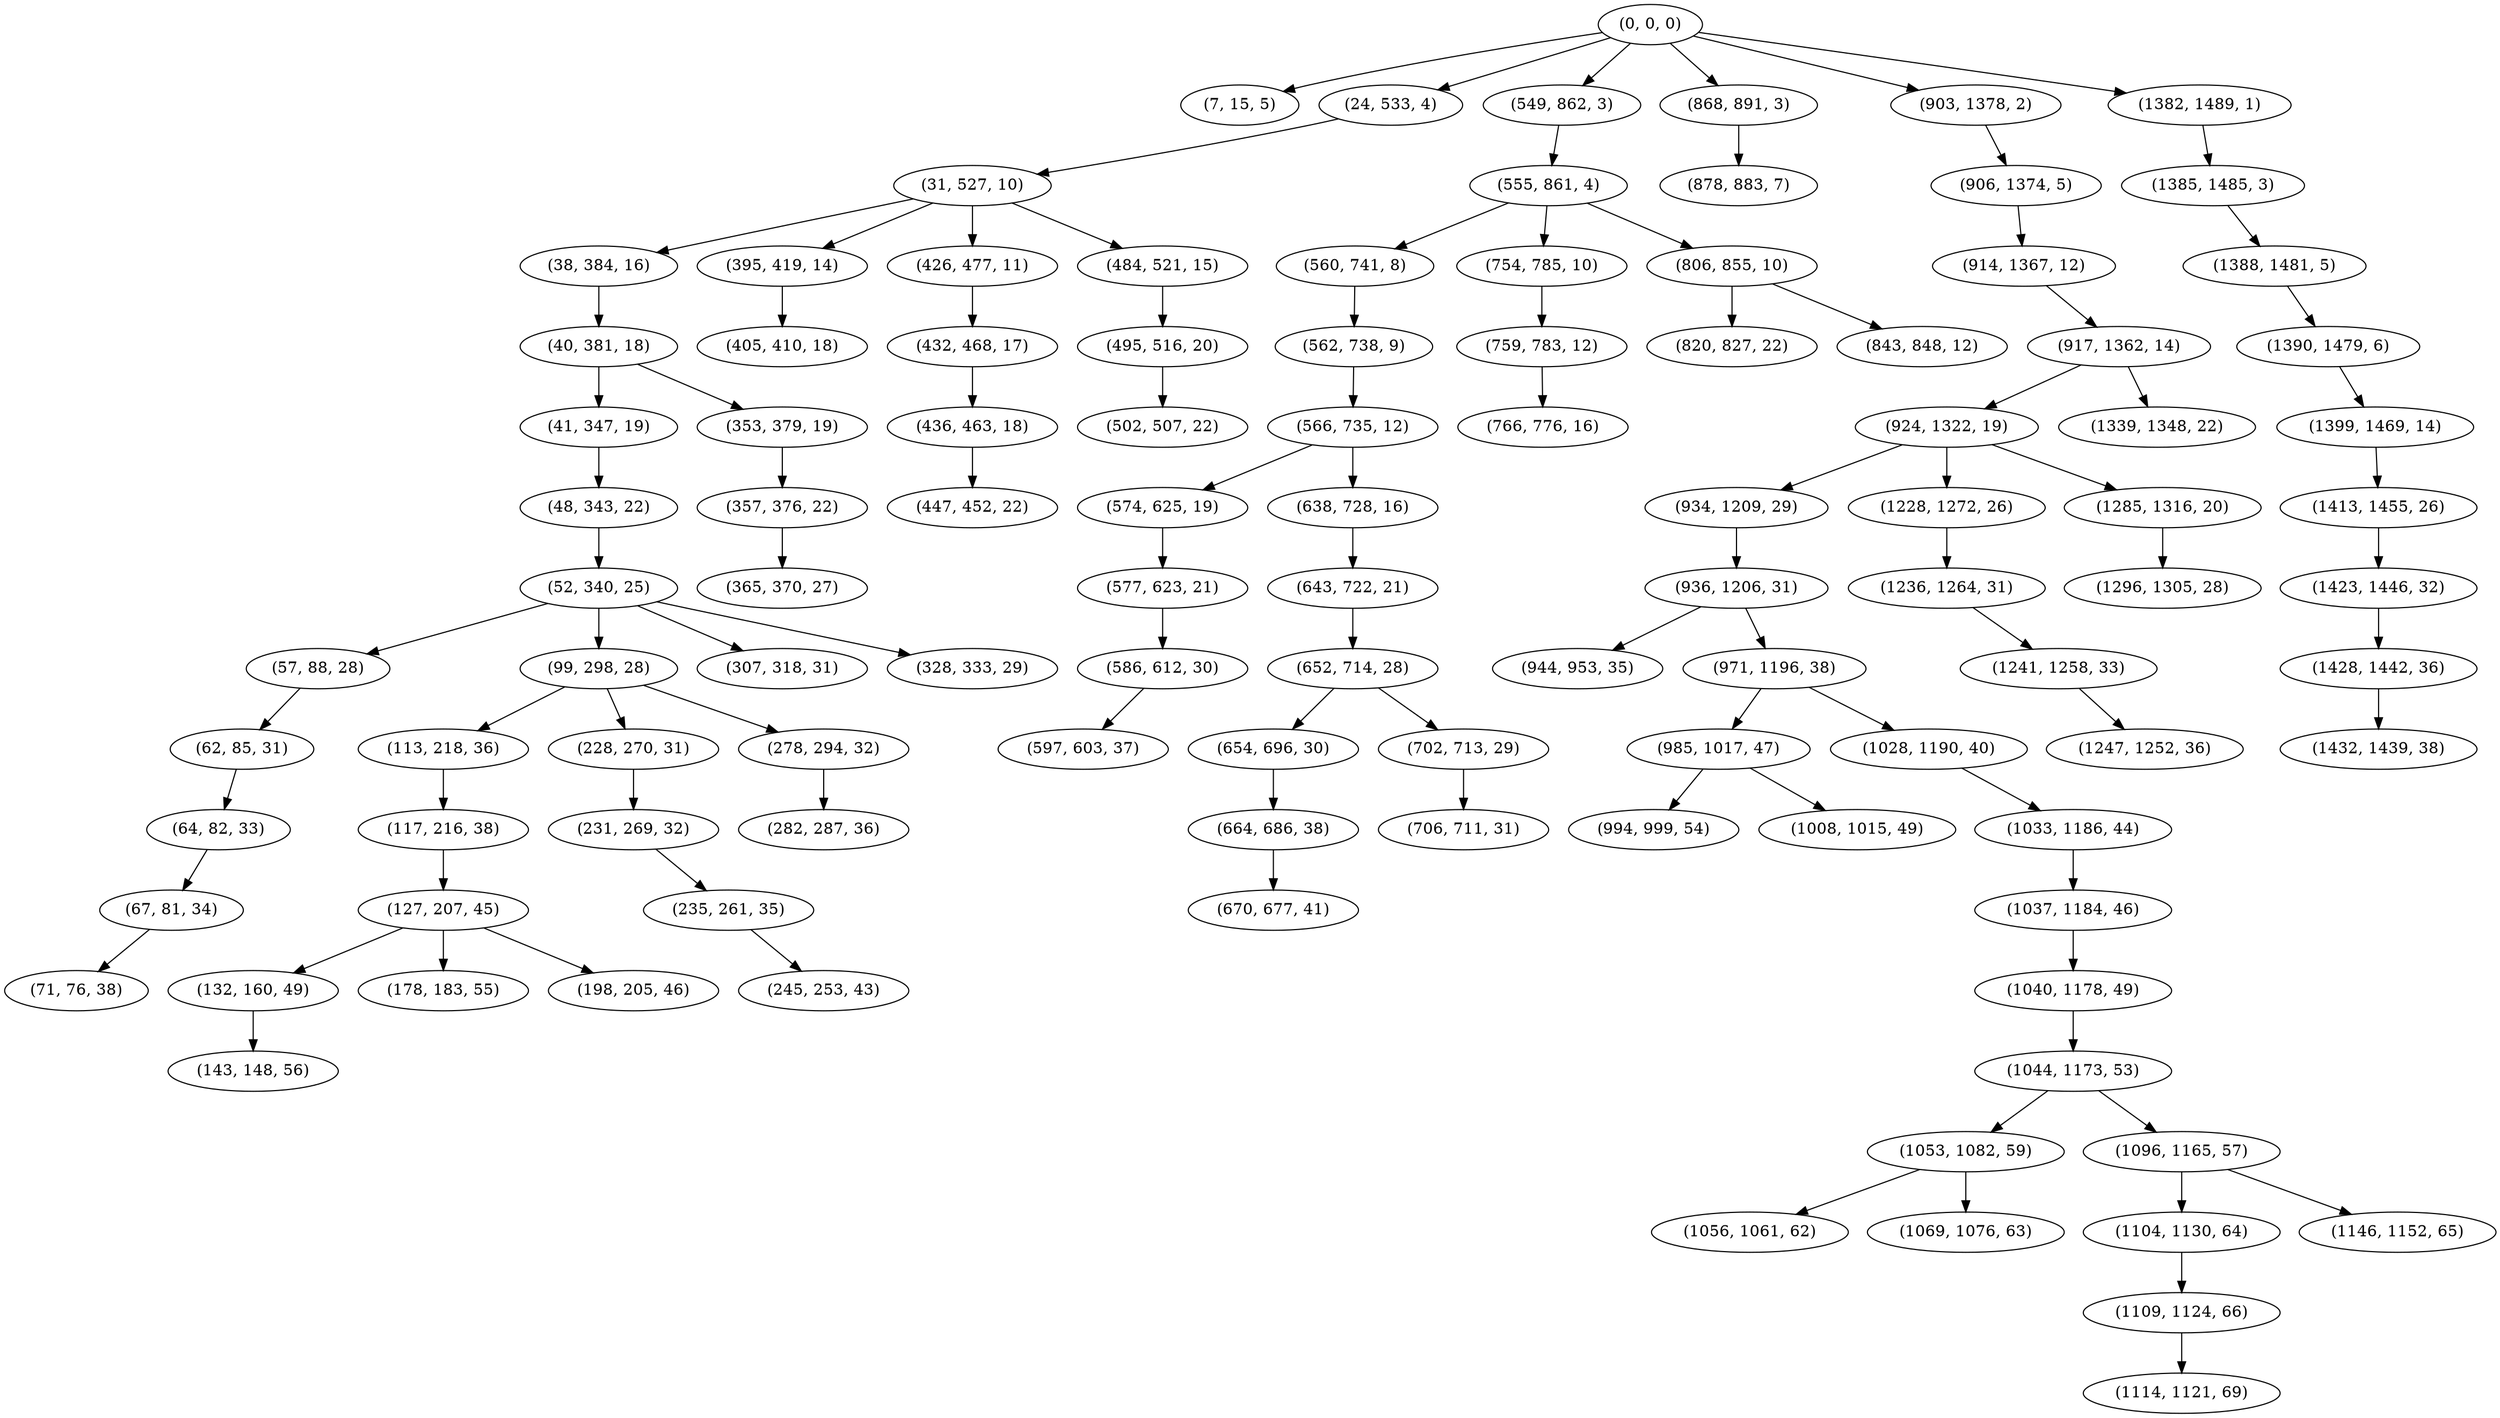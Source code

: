 digraph tree {
    "(0, 0, 0)";
    "(7, 15, 5)";
    "(24, 533, 4)";
    "(31, 527, 10)";
    "(38, 384, 16)";
    "(40, 381, 18)";
    "(41, 347, 19)";
    "(48, 343, 22)";
    "(52, 340, 25)";
    "(57, 88, 28)";
    "(62, 85, 31)";
    "(64, 82, 33)";
    "(67, 81, 34)";
    "(71, 76, 38)";
    "(99, 298, 28)";
    "(113, 218, 36)";
    "(117, 216, 38)";
    "(127, 207, 45)";
    "(132, 160, 49)";
    "(143, 148, 56)";
    "(178, 183, 55)";
    "(198, 205, 46)";
    "(228, 270, 31)";
    "(231, 269, 32)";
    "(235, 261, 35)";
    "(245, 253, 43)";
    "(278, 294, 32)";
    "(282, 287, 36)";
    "(307, 318, 31)";
    "(328, 333, 29)";
    "(353, 379, 19)";
    "(357, 376, 22)";
    "(365, 370, 27)";
    "(395, 419, 14)";
    "(405, 410, 18)";
    "(426, 477, 11)";
    "(432, 468, 17)";
    "(436, 463, 18)";
    "(447, 452, 22)";
    "(484, 521, 15)";
    "(495, 516, 20)";
    "(502, 507, 22)";
    "(549, 862, 3)";
    "(555, 861, 4)";
    "(560, 741, 8)";
    "(562, 738, 9)";
    "(566, 735, 12)";
    "(574, 625, 19)";
    "(577, 623, 21)";
    "(586, 612, 30)";
    "(597, 603, 37)";
    "(638, 728, 16)";
    "(643, 722, 21)";
    "(652, 714, 28)";
    "(654, 696, 30)";
    "(664, 686, 38)";
    "(670, 677, 41)";
    "(702, 713, 29)";
    "(706, 711, 31)";
    "(754, 785, 10)";
    "(759, 783, 12)";
    "(766, 776, 16)";
    "(806, 855, 10)";
    "(820, 827, 22)";
    "(843, 848, 12)";
    "(868, 891, 3)";
    "(878, 883, 7)";
    "(903, 1378, 2)";
    "(906, 1374, 5)";
    "(914, 1367, 12)";
    "(917, 1362, 14)";
    "(924, 1322, 19)";
    "(934, 1209, 29)";
    "(936, 1206, 31)";
    "(944, 953, 35)";
    "(971, 1196, 38)";
    "(985, 1017, 47)";
    "(994, 999, 54)";
    "(1008, 1015, 49)";
    "(1028, 1190, 40)";
    "(1033, 1186, 44)";
    "(1037, 1184, 46)";
    "(1040, 1178, 49)";
    "(1044, 1173, 53)";
    "(1053, 1082, 59)";
    "(1056, 1061, 62)";
    "(1069, 1076, 63)";
    "(1096, 1165, 57)";
    "(1104, 1130, 64)";
    "(1109, 1124, 66)";
    "(1114, 1121, 69)";
    "(1146, 1152, 65)";
    "(1228, 1272, 26)";
    "(1236, 1264, 31)";
    "(1241, 1258, 33)";
    "(1247, 1252, 36)";
    "(1285, 1316, 20)";
    "(1296, 1305, 28)";
    "(1339, 1348, 22)";
    "(1382, 1489, 1)";
    "(1385, 1485, 3)";
    "(1388, 1481, 5)";
    "(1390, 1479, 6)";
    "(1399, 1469, 14)";
    "(1413, 1455, 26)";
    "(1423, 1446, 32)";
    "(1428, 1442, 36)";
    "(1432, 1439, 38)";
    "(0, 0, 0)" -> "(7, 15, 5)";
    "(0, 0, 0)" -> "(24, 533, 4)";
    "(0, 0, 0)" -> "(549, 862, 3)";
    "(0, 0, 0)" -> "(868, 891, 3)";
    "(0, 0, 0)" -> "(903, 1378, 2)";
    "(0, 0, 0)" -> "(1382, 1489, 1)";
    "(24, 533, 4)" -> "(31, 527, 10)";
    "(31, 527, 10)" -> "(38, 384, 16)";
    "(31, 527, 10)" -> "(395, 419, 14)";
    "(31, 527, 10)" -> "(426, 477, 11)";
    "(31, 527, 10)" -> "(484, 521, 15)";
    "(38, 384, 16)" -> "(40, 381, 18)";
    "(40, 381, 18)" -> "(41, 347, 19)";
    "(40, 381, 18)" -> "(353, 379, 19)";
    "(41, 347, 19)" -> "(48, 343, 22)";
    "(48, 343, 22)" -> "(52, 340, 25)";
    "(52, 340, 25)" -> "(57, 88, 28)";
    "(52, 340, 25)" -> "(99, 298, 28)";
    "(52, 340, 25)" -> "(307, 318, 31)";
    "(52, 340, 25)" -> "(328, 333, 29)";
    "(57, 88, 28)" -> "(62, 85, 31)";
    "(62, 85, 31)" -> "(64, 82, 33)";
    "(64, 82, 33)" -> "(67, 81, 34)";
    "(67, 81, 34)" -> "(71, 76, 38)";
    "(99, 298, 28)" -> "(113, 218, 36)";
    "(99, 298, 28)" -> "(228, 270, 31)";
    "(99, 298, 28)" -> "(278, 294, 32)";
    "(113, 218, 36)" -> "(117, 216, 38)";
    "(117, 216, 38)" -> "(127, 207, 45)";
    "(127, 207, 45)" -> "(132, 160, 49)";
    "(127, 207, 45)" -> "(178, 183, 55)";
    "(127, 207, 45)" -> "(198, 205, 46)";
    "(132, 160, 49)" -> "(143, 148, 56)";
    "(228, 270, 31)" -> "(231, 269, 32)";
    "(231, 269, 32)" -> "(235, 261, 35)";
    "(235, 261, 35)" -> "(245, 253, 43)";
    "(278, 294, 32)" -> "(282, 287, 36)";
    "(353, 379, 19)" -> "(357, 376, 22)";
    "(357, 376, 22)" -> "(365, 370, 27)";
    "(395, 419, 14)" -> "(405, 410, 18)";
    "(426, 477, 11)" -> "(432, 468, 17)";
    "(432, 468, 17)" -> "(436, 463, 18)";
    "(436, 463, 18)" -> "(447, 452, 22)";
    "(484, 521, 15)" -> "(495, 516, 20)";
    "(495, 516, 20)" -> "(502, 507, 22)";
    "(549, 862, 3)" -> "(555, 861, 4)";
    "(555, 861, 4)" -> "(560, 741, 8)";
    "(555, 861, 4)" -> "(754, 785, 10)";
    "(555, 861, 4)" -> "(806, 855, 10)";
    "(560, 741, 8)" -> "(562, 738, 9)";
    "(562, 738, 9)" -> "(566, 735, 12)";
    "(566, 735, 12)" -> "(574, 625, 19)";
    "(566, 735, 12)" -> "(638, 728, 16)";
    "(574, 625, 19)" -> "(577, 623, 21)";
    "(577, 623, 21)" -> "(586, 612, 30)";
    "(586, 612, 30)" -> "(597, 603, 37)";
    "(638, 728, 16)" -> "(643, 722, 21)";
    "(643, 722, 21)" -> "(652, 714, 28)";
    "(652, 714, 28)" -> "(654, 696, 30)";
    "(652, 714, 28)" -> "(702, 713, 29)";
    "(654, 696, 30)" -> "(664, 686, 38)";
    "(664, 686, 38)" -> "(670, 677, 41)";
    "(702, 713, 29)" -> "(706, 711, 31)";
    "(754, 785, 10)" -> "(759, 783, 12)";
    "(759, 783, 12)" -> "(766, 776, 16)";
    "(806, 855, 10)" -> "(820, 827, 22)";
    "(806, 855, 10)" -> "(843, 848, 12)";
    "(868, 891, 3)" -> "(878, 883, 7)";
    "(903, 1378, 2)" -> "(906, 1374, 5)";
    "(906, 1374, 5)" -> "(914, 1367, 12)";
    "(914, 1367, 12)" -> "(917, 1362, 14)";
    "(917, 1362, 14)" -> "(924, 1322, 19)";
    "(917, 1362, 14)" -> "(1339, 1348, 22)";
    "(924, 1322, 19)" -> "(934, 1209, 29)";
    "(924, 1322, 19)" -> "(1228, 1272, 26)";
    "(924, 1322, 19)" -> "(1285, 1316, 20)";
    "(934, 1209, 29)" -> "(936, 1206, 31)";
    "(936, 1206, 31)" -> "(944, 953, 35)";
    "(936, 1206, 31)" -> "(971, 1196, 38)";
    "(971, 1196, 38)" -> "(985, 1017, 47)";
    "(971, 1196, 38)" -> "(1028, 1190, 40)";
    "(985, 1017, 47)" -> "(994, 999, 54)";
    "(985, 1017, 47)" -> "(1008, 1015, 49)";
    "(1028, 1190, 40)" -> "(1033, 1186, 44)";
    "(1033, 1186, 44)" -> "(1037, 1184, 46)";
    "(1037, 1184, 46)" -> "(1040, 1178, 49)";
    "(1040, 1178, 49)" -> "(1044, 1173, 53)";
    "(1044, 1173, 53)" -> "(1053, 1082, 59)";
    "(1044, 1173, 53)" -> "(1096, 1165, 57)";
    "(1053, 1082, 59)" -> "(1056, 1061, 62)";
    "(1053, 1082, 59)" -> "(1069, 1076, 63)";
    "(1096, 1165, 57)" -> "(1104, 1130, 64)";
    "(1096, 1165, 57)" -> "(1146, 1152, 65)";
    "(1104, 1130, 64)" -> "(1109, 1124, 66)";
    "(1109, 1124, 66)" -> "(1114, 1121, 69)";
    "(1228, 1272, 26)" -> "(1236, 1264, 31)";
    "(1236, 1264, 31)" -> "(1241, 1258, 33)";
    "(1241, 1258, 33)" -> "(1247, 1252, 36)";
    "(1285, 1316, 20)" -> "(1296, 1305, 28)";
    "(1382, 1489, 1)" -> "(1385, 1485, 3)";
    "(1385, 1485, 3)" -> "(1388, 1481, 5)";
    "(1388, 1481, 5)" -> "(1390, 1479, 6)";
    "(1390, 1479, 6)" -> "(1399, 1469, 14)";
    "(1399, 1469, 14)" -> "(1413, 1455, 26)";
    "(1413, 1455, 26)" -> "(1423, 1446, 32)";
    "(1423, 1446, 32)" -> "(1428, 1442, 36)";
    "(1428, 1442, 36)" -> "(1432, 1439, 38)";
}
